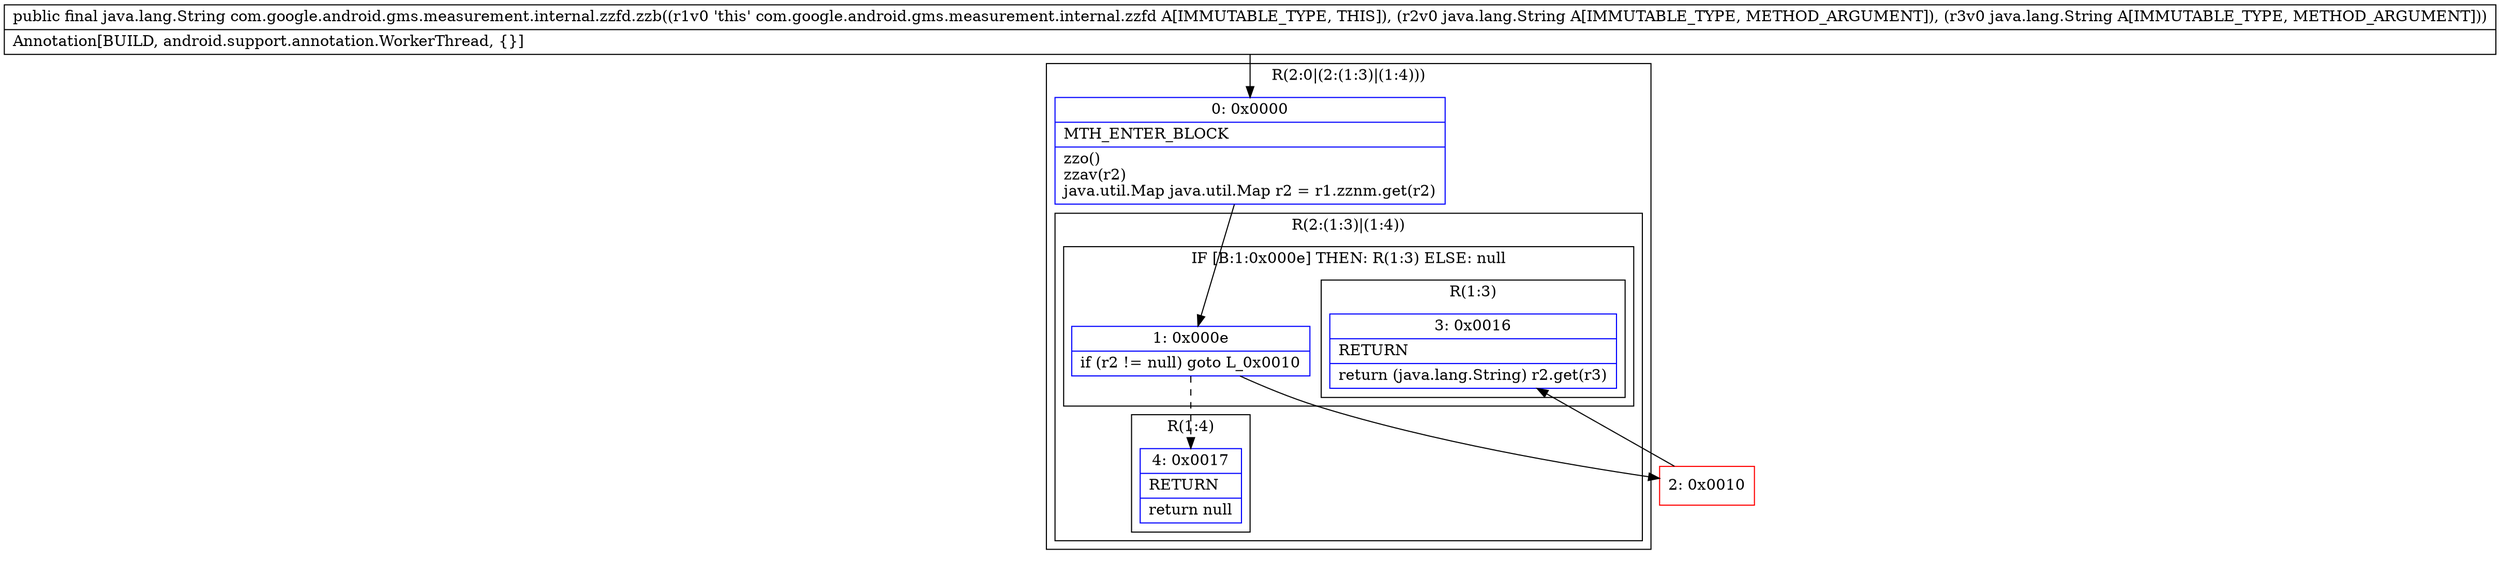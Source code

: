 digraph "CFG forcom.google.android.gms.measurement.internal.zzfd.zzb(Ljava\/lang\/String;Ljava\/lang\/String;)Ljava\/lang\/String;" {
subgraph cluster_Region_1578088582 {
label = "R(2:0|(2:(1:3)|(1:4)))";
node [shape=record,color=blue];
Node_0 [shape=record,label="{0\:\ 0x0000|MTH_ENTER_BLOCK\l|zzo()\lzzav(r2)\ljava.util.Map java.util.Map r2 = r1.zznm.get(r2)\l}"];
subgraph cluster_Region_1847941315 {
label = "R(2:(1:3)|(1:4))";
node [shape=record,color=blue];
subgraph cluster_IfRegion_338449120 {
label = "IF [B:1:0x000e] THEN: R(1:3) ELSE: null";
node [shape=record,color=blue];
Node_1 [shape=record,label="{1\:\ 0x000e|if (r2 != null) goto L_0x0010\l}"];
subgraph cluster_Region_1442616349 {
label = "R(1:3)";
node [shape=record,color=blue];
Node_3 [shape=record,label="{3\:\ 0x0016|RETURN\l|return (java.lang.String) r2.get(r3)\l}"];
}
}
subgraph cluster_Region_618886989 {
label = "R(1:4)";
node [shape=record,color=blue];
Node_4 [shape=record,label="{4\:\ 0x0017|RETURN\l|return null\l}"];
}
}
}
Node_2 [shape=record,color=red,label="{2\:\ 0x0010}"];
MethodNode[shape=record,label="{public final java.lang.String com.google.android.gms.measurement.internal.zzfd.zzb((r1v0 'this' com.google.android.gms.measurement.internal.zzfd A[IMMUTABLE_TYPE, THIS]), (r2v0 java.lang.String A[IMMUTABLE_TYPE, METHOD_ARGUMENT]), (r3v0 java.lang.String A[IMMUTABLE_TYPE, METHOD_ARGUMENT]))  | Annotation[BUILD, android.support.annotation.WorkerThread, \{\}]\l}"];
MethodNode -> Node_0;
Node_0 -> Node_1;
Node_1 -> Node_2;
Node_1 -> Node_4[style=dashed];
Node_2 -> Node_3;
}

